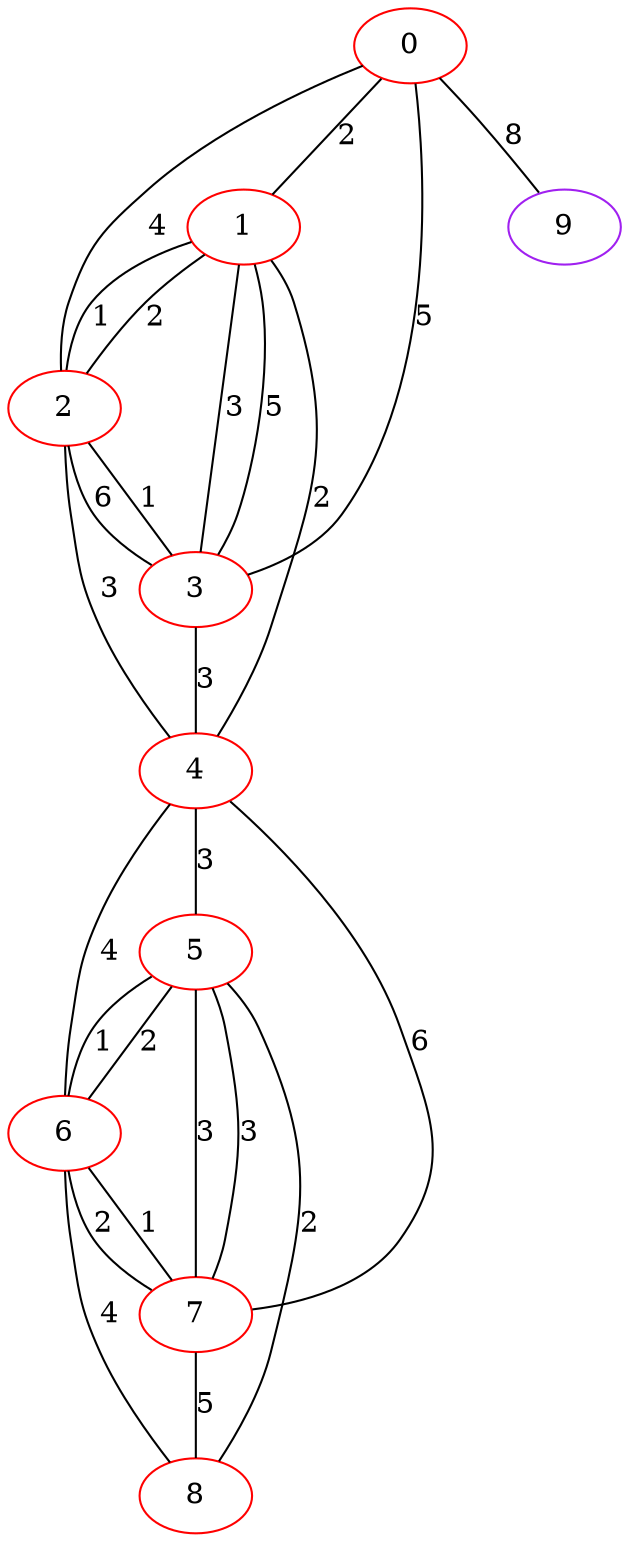 graph "" {
0 [color=red, weight=1];
1 [color=red, weight=1];
2 [color=red, weight=1];
3 [color=red, weight=1];
4 [color=red, weight=1];
5 [color=red, weight=1];
6 [color=red, weight=1];
7 [color=red, weight=1];
8 [color=red, weight=1];
9 [color=purple, weight=4];
0 -- 1  [key=0, label=2];
0 -- 2  [key=0, label=4];
0 -- 3  [key=0, label=5];
0 -- 9  [key=0, label=8];
1 -- 2  [key=0, label=2];
1 -- 2  [key=1, label=1];
1 -- 3  [key=0, label=3];
1 -- 3  [key=1, label=5];
1 -- 4  [key=0, label=2];
2 -- 3  [key=0, label=1];
2 -- 3  [key=1, label=6];
2 -- 4  [key=0, label=3];
3 -- 4  [key=0, label=3];
4 -- 5  [key=0, label=3];
4 -- 6  [key=0, label=4];
4 -- 7  [key=0, label=6];
5 -- 8  [key=0, label=2];
5 -- 6  [key=0, label=2];
5 -- 6  [key=1, label=1];
5 -- 7  [key=0, label=3];
5 -- 7  [key=1, label=3];
6 -- 8  [key=0, label=4];
6 -- 7  [key=0, label=1];
6 -- 7  [key=1, label=2];
7 -- 8  [key=0, label=5];
}
